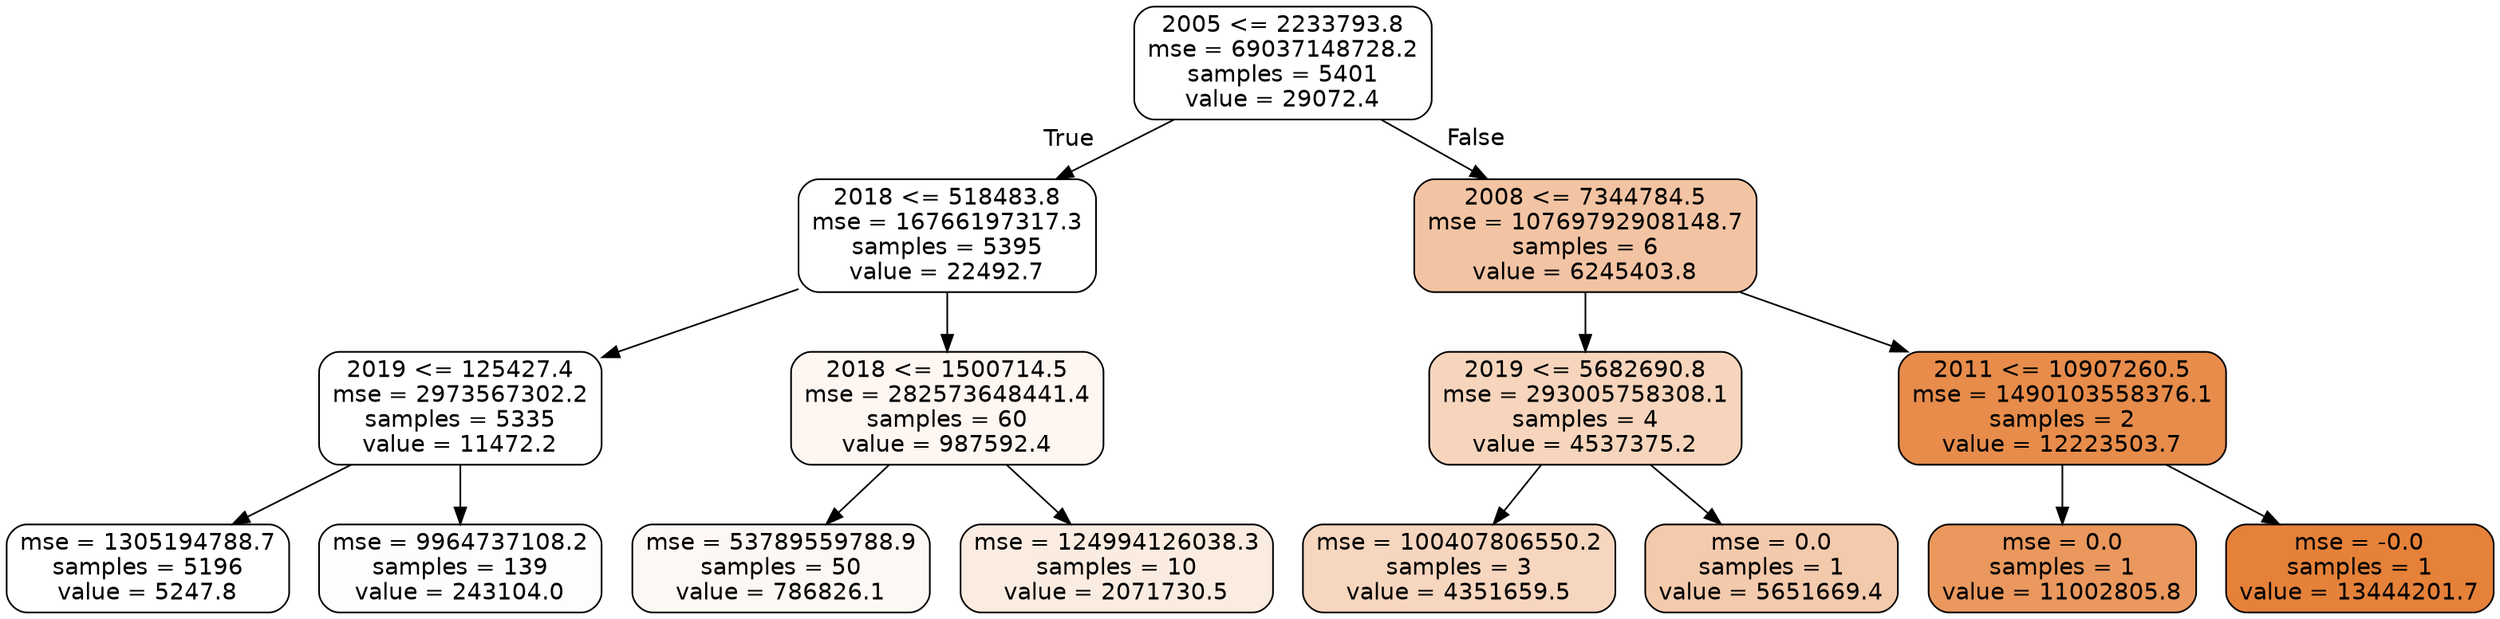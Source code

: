 digraph Tree {
node [shape=box, style="filled, rounded", color="black", fontname=helvetica] ;
edge [fontname=helvetica] ;
0 [label="2005 <= 2233793.8\nmse = 69037148728.2\nsamples = 5401\nvalue = 29072.4", fillcolor="#ffffff"] ;
1 [label="2018 <= 518483.8\nmse = 16766197317.3\nsamples = 5395\nvalue = 22492.7", fillcolor="#ffffff"] ;
0 -> 1 [labeldistance=2.5, labelangle=45, headlabel="True"] ;
2 [label="2019 <= 125427.4\nmse = 2973567302.2\nsamples = 5335\nvalue = 11472.2", fillcolor="#ffffff"] ;
1 -> 2 ;
3 [label="mse = 1305194788.7\nsamples = 5196\nvalue = 5247.8", fillcolor="#ffffff"] ;
2 -> 3 ;
4 [label="mse = 9964737108.2\nsamples = 139\nvalue = 243104.0", fillcolor="#fffdfb"] ;
2 -> 4 ;
5 [label="2018 <= 1500714.5\nmse = 282573648441.4\nsamples = 60\nvalue = 987592.4", fillcolor="#fdf6f1"] ;
1 -> 5 ;
6 [label="mse = 53789559788.9\nsamples = 50\nvalue = 786826.1", fillcolor="#fdf8f3"] ;
5 -> 6 ;
7 [label="mse = 124994126038.3\nsamples = 10\nvalue = 2071730.5", fillcolor="#fbece1"] ;
5 -> 7 ;
8 [label="2008 <= 7344784.5\nmse = 10769792908148.7\nsamples = 6\nvalue = 6245403.8", fillcolor="#f3c4a3"] ;
0 -> 8 [labeldistance=2.5, labelangle=-45, headlabel="False"] ;
9 [label="2019 <= 5682690.8\nmse = 293005758308.1\nsamples = 4\nvalue = 4537375.2", fillcolor="#f6d5bc"] ;
8 -> 9 ;
10 [label="mse = 100407806550.2\nsamples = 3\nvalue = 4351659.5", fillcolor="#f7d6bf"] ;
9 -> 10 ;
11 [label="mse = 0.0\nsamples = 1\nvalue = 5651669.4", fillcolor="#f4caac"] ;
9 -> 11 ;
12 [label="2011 <= 10907260.5\nmse = 1490103558376.1\nsamples = 2\nvalue = 12223503.7", fillcolor="#e78c4b"] ;
8 -> 12 ;
13 [label="mse = 0.0\nsamples = 1\nvalue = 11002805.8", fillcolor="#ea985d"] ;
12 -> 13 ;
14 [label="mse = -0.0\nsamples = 1\nvalue = 13444201.7", fillcolor="#e58139"] ;
12 -> 14 ;
}